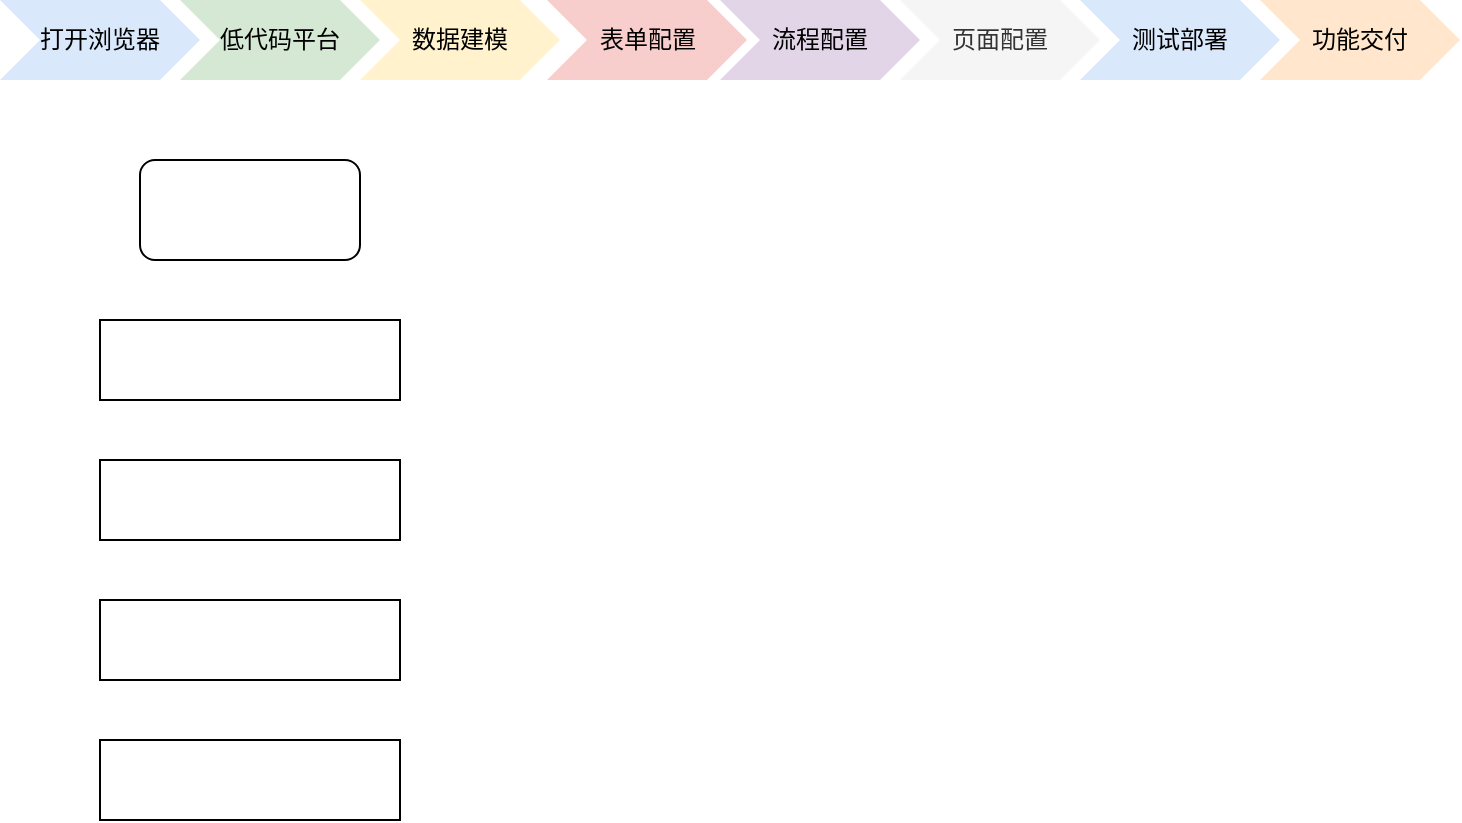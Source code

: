 <mxfile version="24.4.9" type="github">
  <diagram name="第 1 页" id="l0pJrwIypnOhL1vik2vc">
    <mxGraphModel dx="1434" dy="780" grid="1" gridSize="10" guides="1" tooltips="1" connect="1" arrows="1" fold="1" page="1" pageScale="1" pageWidth="827" pageHeight="1169" math="0" shadow="0">
      <root>
        <mxCell id="0" />
        <mxCell id="1" parent="0" />
        <mxCell id="jN93XGEVnZCFCc_mKqZj-2" value="打开浏览器" style="shape=step;perimeter=stepPerimeter;whiteSpace=wrap;html=1;fixedSize=1;fillColor=#dae8fc;strokeColor=none;" parent="1" vertex="1">
          <mxGeometry x="50" y="80" width="100" height="40" as="geometry" />
        </mxCell>
        <mxCell id="jN93XGEVnZCFCc_mKqZj-3" value="低代码平台" style="shape=step;perimeter=stepPerimeter;whiteSpace=wrap;html=1;fixedSize=1;fillColor=#d5e8d4;strokeColor=none;" parent="1" vertex="1">
          <mxGeometry x="140" y="80" width="100" height="40" as="geometry" />
        </mxCell>
        <mxCell id="jN93XGEVnZCFCc_mKqZj-4" value="数据建模" style="shape=step;perimeter=stepPerimeter;whiteSpace=wrap;html=1;fixedSize=1;fillColor=#fff2cc;strokeColor=none;" parent="1" vertex="1">
          <mxGeometry x="230" y="80" width="100" height="40" as="geometry" />
        </mxCell>
        <mxCell id="jN93XGEVnZCFCc_mKqZj-5" value="表单配置" style="shape=step;perimeter=stepPerimeter;whiteSpace=wrap;html=1;fixedSize=1;fillColor=#f8cecc;strokeColor=none;" parent="1" vertex="1">
          <mxGeometry x="323.5" y="80" width="100" height="40" as="geometry" />
        </mxCell>
        <mxCell id="jN93XGEVnZCFCc_mKqZj-6" value="流程配置" style="shape=step;perimeter=stepPerimeter;whiteSpace=wrap;html=1;fixedSize=1;fillColor=#e1d5e7;strokeColor=none;" parent="1" vertex="1">
          <mxGeometry x="410" y="80" width="100" height="40" as="geometry" />
        </mxCell>
        <mxCell id="jN93XGEVnZCFCc_mKqZj-7" value="页面配置" style="shape=step;perimeter=stepPerimeter;whiteSpace=wrap;html=1;fixedSize=1;strokeColor=none;fillColor=#f5f5f5;fontColor=#333333;" parent="1" vertex="1">
          <mxGeometry x="500" y="80" width="100" height="40" as="geometry" />
        </mxCell>
        <mxCell id="jN93XGEVnZCFCc_mKqZj-8" value="测试部署" style="shape=step;perimeter=stepPerimeter;whiteSpace=wrap;html=1;fixedSize=1;fillColor=#dae8fc;strokeColor=none;" parent="1" vertex="1">
          <mxGeometry x="590" y="80" width="100" height="40" as="geometry" />
        </mxCell>
        <mxCell id="jN93XGEVnZCFCc_mKqZj-9" value="功能交付" style="shape=step;perimeter=stepPerimeter;whiteSpace=wrap;html=1;fixedSize=1;fillColor=#ffe6cc;strokeColor=none;" parent="1" vertex="1">
          <mxGeometry x="680" y="80" width="100" height="40" as="geometry" />
        </mxCell>
        <mxCell id="SXBOZSKDOJMhFdRG2WMg-1" value="" style="rounded=1;whiteSpace=wrap;html=1;" vertex="1" parent="1">
          <mxGeometry x="120" y="160" width="110" height="50" as="geometry" />
        </mxCell>
        <mxCell id="SXBOZSKDOJMhFdRG2WMg-2" value="" style="rounded=0;whiteSpace=wrap;html=1;" vertex="1" parent="1">
          <mxGeometry x="100" y="240" width="150" height="40" as="geometry" />
        </mxCell>
        <mxCell id="SXBOZSKDOJMhFdRG2WMg-3" value="" style="rounded=0;whiteSpace=wrap;html=1;" vertex="1" parent="1">
          <mxGeometry x="100" y="310" width="150" height="40" as="geometry" />
        </mxCell>
        <mxCell id="SXBOZSKDOJMhFdRG2WMg-4" value="" style="rounded=0;whiteSpace=wrap;html=1;" vertex="1" parent="1">
          <mxGeometry x="100" y="380" width="150" height="40" as="geometry" />
        </mxCell>
        <mxCell id="SXBOZSKDOJMhFdRG2WMg-5" value="" style="rounded=0;whiteSpace=wrap;html=1;" vertex="1" parent="1">
          <mxGeometry x="100" y="450" width="150" height="40" as="geometry" />
        </mxCell>
      </root>
    </mxGraphModel>
  </diagram>
</mxfile>

